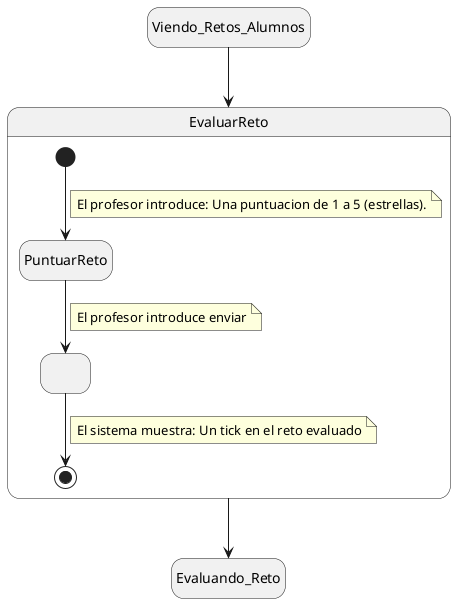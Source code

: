 @startuml Evaluar_Retos

hide empty description
state Viendo_Retos_Alumnos
state Evaluando_Reto
state EvaluarReto {
    [*] --> PuntuarReto
    note on link
        El profesor introduce: Una puntuacion de 1 a 5 (estrellas).
    end note
    state " " as Estado
    PuntuarReto --> Estado
    note on link
        El profesor introduce enviar
    end note
    Estado --> [*]
    note on link
        El sistema muestra: Un tick en el reto evaluado
    end note

}

Viendo_Retos_Alumnos --> EvaluarReto
EvaluarReto --> Evaluando_Reto

@enduml
